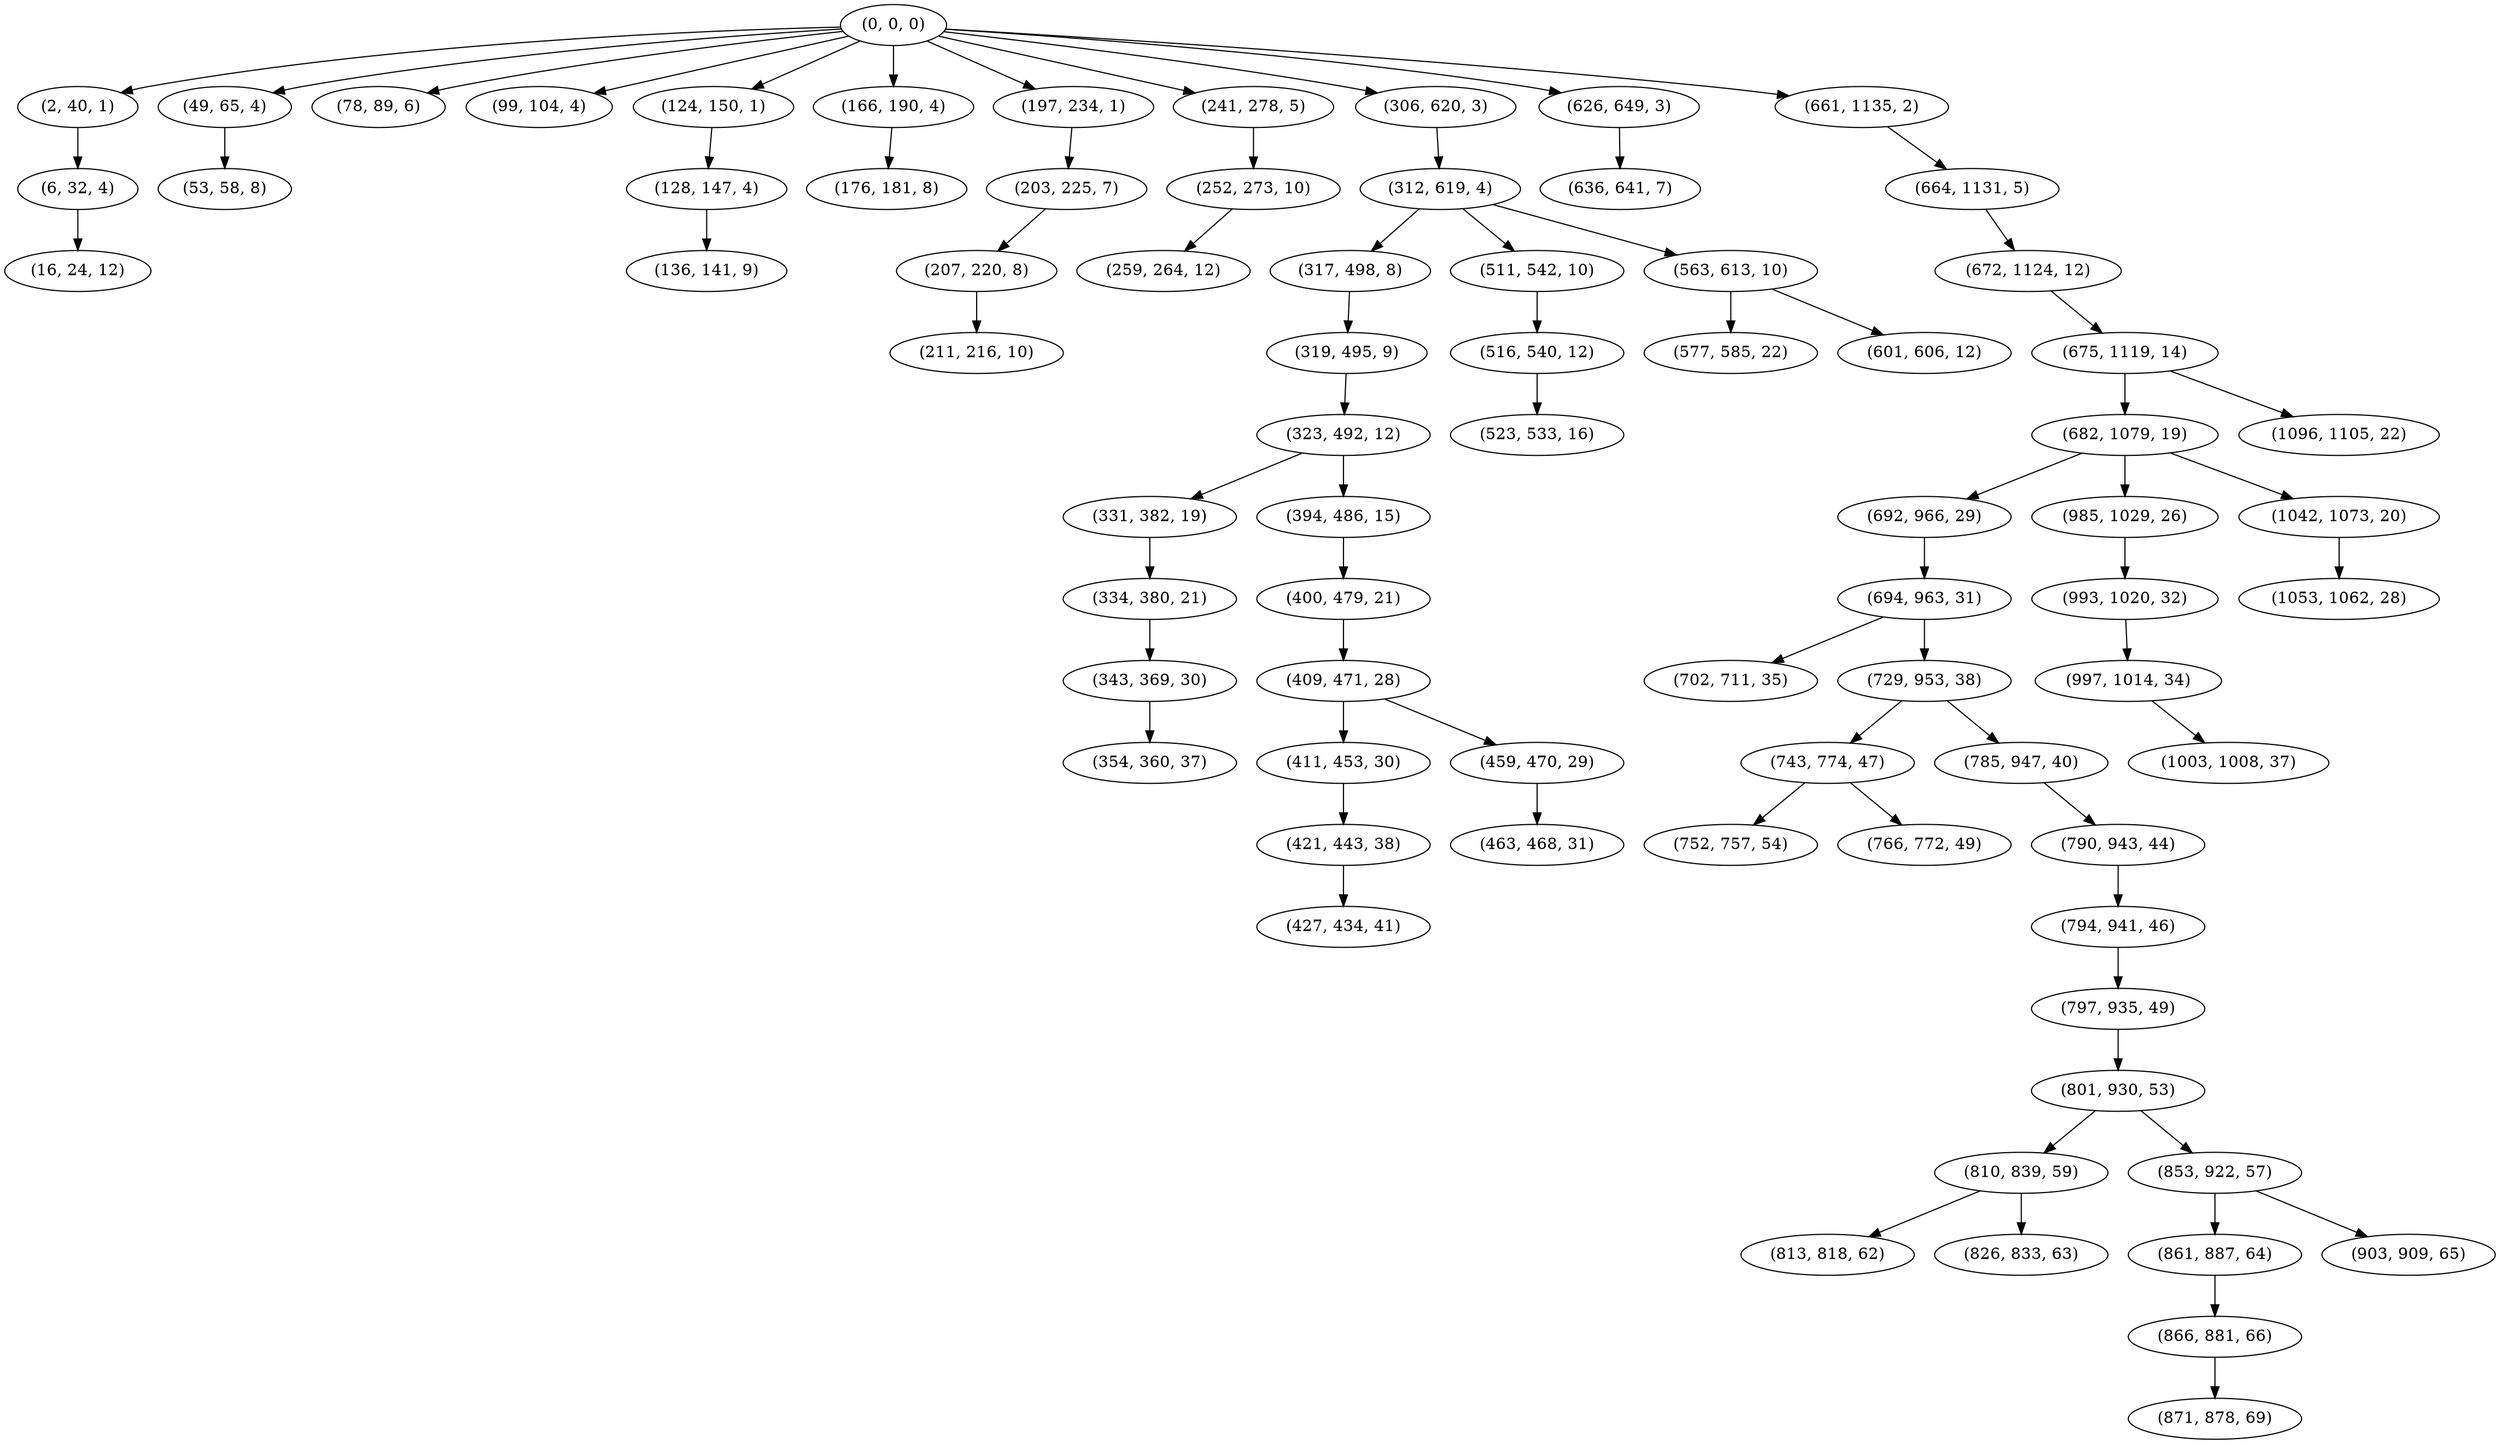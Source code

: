 digraph tree {
    "(0, 0, 0)";
    "(2, 40, 1)";
    "(6, 32, 4)";
    "(16, 24, 12)";
    "(49, 65, 4)";
    "(53, 58, 8)";
    "(78, 89, 6)";
    "(99, 104, 4)";
    "(124, 150, 1)";
    "(128, 147, 4)";
    "(136, 141, 9)";
    "(166, 190, 4)";
    "(176, 181, 8)";
    "(197, 234, 1)";
    "(203, 225, 7)";
    "(207, 220, 8)";
    "(211, 216, 10)";
    "(241, 278, 5)";
    "(252, 273, 10)";
    "(259, 264, 12)";
    "(306, 620, 3)";
    "(312, 619, 4)";
    "(317, 498, 8)";
    "(319, 495, 9)";
    "(323, 492, 12)";
    "(331, 382, 19)";
    "(334, 380, 21)";
    "(343, 369, 30)";
    "(354, 360, 37)";
    "(394, 486, 15)";
    "(400, 479, 21)";
    "(409, 471, 28)";
    "(411, 453, 30)";
    "(421, 443, 38)";
    "(427, 434, 41)";
    "(459, 470, 29)";
    "(463, 468, 31)";
    "(511, 542, 10)";
    "(516, 540, 12)";
    "(523, 533, 16)";
    "(563, 613, 10)";
    "(577, 585, 22)";
    "(601, 606, 12)";
    "(626, 649, 3)";
    "(636, 641, 7)";
    "(661, 1135, 2)";
    "(664, 1131, 5)";
    "(672, 1124, 12)";
    "(675, 1119, 14)";
    "(682, 1079, 19)";
    "(692, 966, 29)";
    "(694, 963, 31)";
    "(702, 711, 35)";
    "(729, 953, 38)";
    "(743, 774, 47)";
    "(752, 757, 54)";
    "(766, 772, 49)";
    "(785, 947, 40)";
    "(790, 943, 44)";
    "(794, 941, 46)";
    "(797, 935, 49)";
    "(801, 930, 53)";
    "(810, 839, 59)";
    "(813, 818, 62)";
    "(826, 833, 63)";
    "(853, 922, 57)";
    "(861, 887, 64)";
    "(866, 881, 66)";
    "(871, 878, 69)";
    "(903, 909, 65)";
    "(985, 1029, 26)";
    "(993, 1020, 32)";
    "(997, 1014, 34)";
    "(1003, 1008, 37)";
    "(1042, 1073, 20)";
    "(1053, 1062, 28)";
    "(1096, 1105, 22)";
    "(0, 0, 0)" -> "(2, 40, 1)";
    "(0, 0, 0)" -> "(49, 65, 4)";
    "(0, 0, 0)" -> "(78, 89, 6)";
    "(0, 0, 0)" -> "(99, 104, 4)";
    "(0, 0, 0)" -> "(124, 150, 1)";
    "(0, 0, 0)" -> "(166, 190, 4)";
    "(0, 0, 0)" -> "(197, 234, 1)";
    "(0, 0, 0)" -> "(241, 278, 5)";
    "(0, 0, 0)" -> "(306, 620, 3)";
    "(0, 0, 0)" -> "(626, 649, 3)";
    "(0, 0, 0)" -> "(661, 1135, 2)";
    "(2, 40, 1)" -> "(6, 32, 4)";
    "(6, 32, 4)" -> "(16, 24, 12)";
    "(49, 65, 4)" -> "(53, 58, 8)";
    "(124, 150, 1)" -> "(128, 147, 4)";
    "(128, 147, 4)" -> "(136, 141, 9)";
    "(166, 190, 4)" -> "(176, 181, 8)";
    "(197, 234, 1)" -> "(203, 225, 7)";
    "(203, 225, 7)" -> "(207, 220, 8)";
    "(207, 220, 8)" -> "(211, 216, 10)";
    "(241, 278, 5)" -> "(252, 273, 10)";
    "(252, 273, 10)" -> "(259, 264, 12)";
    "(306, 620, 3)" -> "(312, 619, 4)";
    "(312, 619, 4)" -> "(317, 498, 8)";
    "(312, 619, 4)" -> "(511, 542, 10)";
    "(312, 619, 4)" -> "(563, 613, 10)";
    "(317, 498, 8)" -> "(319, 495, 9)";
    "(319, 495, 9)" -> "(323, 492, 12)";
    "(323, 492, 12)" -> "(331, 382, 19)";
    "(323, 492, 12)" -> "(394, 486, 15)";
    "(331, 382, 19)" -> "(334, 380, 21)";
    "(334, 380, 21)" -> "(343, 369, 30)";
    "(343, 369, 30)" -> "(354, 360, 37)";
    "(394, 486, 15)" -> "(400, 479, 21)";
    "(400, 479, 21)" -> "(409, 471, 28)";
    "(409, 471, 28)" -> "(411, 453, 30)";
    "(409, 471, 28)" -> "(459, 470, 29)";
    "(411, 453, 30)" -> "(421, 443, 38)";
    "(421, 443, 38)" -> "(427, 434, 41)";
    "(459, 470, 29)" -> "(463, 468, 31)";
    "(511, 542, 10)" -> "(516, 540, 12)";
    "(516, 540, 12)" -> "(523, 533, 16)";
    "(563, 613, 10)" -> "(577, 585, 22)";
    "(563, 613, 10)" -> "(601, 606, 12)";
    "(626, 649, 3)" -> "(636, 641, 7)";
    "(661, 1135, 2)" -> "(664, 1131, 5)";
    "(664, 1131, 5)" -> "(672, 1124, 12)";
    "(672, 1124, 12)" -> "(675, 1119, 14)";
    "(675, 1119, 14)" -> "(682, 1079, 19)";
    "(675, 1119, 14)" -> "(1096, 1105, 22)";
    "(682, 1079, 19)" -> "(692, 966, 29)";
    "(682, 1079, 19)" -> "(985, 1029, 26)";
    "(682, 1079, 19)" -> "(1042, 1073, 20)";
    "(692, 966, 29)" -> "(694, 963, 31)";
    "(694, 963, 31)" -> "(702, 711, 35)";
    "(694, 963, 31)" -> "(729, 953, 38)";
    "(729, 953, 38)" -> "(743, 774, 47)";
    "(729, 953, 38)" -> "(785, 947, 40)";
    "(743, 774, 47)" -> "(752, 757, 54)";
    "(743, 774, 47)" -> "(766, 772, 49)";
    "(785, 947, 40)" -> "(790, 943, 44)";
    "(790, 943, 44)" -> "(794, 941, 46)";
    "(794, 941, 46)" -> "(797, 935, 49)";
    "(797, 935, 49)" -> "(801, 930, 53)";
    "(801, 930, 53)" -> "(810, 839, 59)";
    "(801, 930, 53)" -> "(853, 922, 57)";
    "(810, 839, 59)" -> "(813, 818, 62)";
    "(810, 839, 59)" -> "(826, 833, 63)";
    "(853, 922, 57)" -> "(861, 887, 64)";
    "(853, 922, 57)" -> "(903, 909, 65)";
    "(861, 887, 64)" -> "(866, 881, 66)";
    "(866, 881, 66)" -> "(871, 878, 69)";
    "(985, 1029, 26)" -> "(993, 1020, 32)";
    "(993, 1020, 32)" -> "(997, 1014, 34)";
    "(997, 1014, 34)" -> "(1003, 1008, 37)";
    "(1042, 1073, 20)" -> "(1053, 1062, 28)";
}
